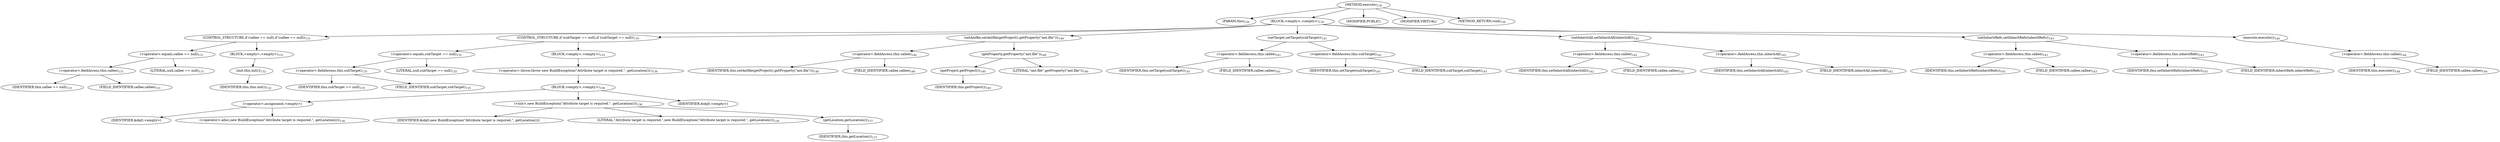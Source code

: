 digraph "execute" {  
"99" [label = <(METHOD,execute)<SUB>130</SUB>> ]
"11" [label = <(PARAM,this)<SUB>130</SUB>> ]
"100" [label = <(BLOCK,&lt;empty&gt;,&lt;empty&gt;)<SUB>130</SUB>> ]
"101" [label = <(CONTROL_STRUCTURE,if (callee == null),if (callee == null))<SUB>131</SUB>> ]
"102" [label = <(&lt;operator&gt;.equals,callee == null)<SUB>131</SUB>> ]
"103" [label = <(&lt;operator&gt;.fieldAccess,this.callee)<SUB>131</SUB>> ]
"104" [label = <(IDENTIFIER,this,callee == null)<SUB>131</SUB>> ]
"105" [label = <(FIELD_IDENTIFIER,callee,callee)<SUB>131</SUB>> ]
"106" [label = <(LITERAL,null,callee == null)<SUB>131</SUB>> ]
"107" [label = <(BLOCK,&lt;empty&gt;,&lt;empty&gt;)<SUB>131</SUB>> ]
"108" [label = <(init,this.init())<SUB>132</SUB>> ]
"10" [label = <(IDENTIFIER,this,this.init())<SUB>132</SUB>> ]
"109" [label = <(CONTROL_STRUCTURE,if (subTarget == null),if (subTarget == null))<SUB>135</SUB>> ]
"110" [label = <(&lt;operator&gt;.equals,subTarget == null)<SUB>135</SUB>> ]
"111" [label = <(&lt;operator&gt;.fieldAccess,this.subTarget)<SUB>135</SUB>> ]
"112" [label = <(IDENTIFIER,this,subTarget == null)<SUB>135</SUB>> ]
"113" [label = <(FIELD_IDENTIFIER,subTarget,subTarget)<SUB>135</SUB>> ]
"114" [label = <(LITERAL,null,subTarget == null)<SUB>135</SUB>> ]
"115" [label = <(BLOCK,&lt;empty&gt;,&lt;empty&gt;)<SUB>135</SUB>> ]
"116" [label = <(&lt;operator&gt;.throw,throw new BuildException(&quot;Attribute target is required.&quot;, getLocation());)<SUB>136</SUB>> ]
"117" [label = <(BLOCK,&lt;empty&gt;,&lt;empty&gt;)<SUB>136</SUB>> ]
"118" [label = <(&lt;operator&gt;.assignment,&lt;empty&gt;)> ]
"119" [label = <(IDENTIFIER,$obj0,&lt;empty&gt;)> ]
"120" [label = <(&lt;operator&gt;.alloc,new BuildException(&quot;Attribute target is required.&quot;, getLocation()))<SUB>136</SUB>> ]
"121" [label = <(&lt;init&gt;,new BuildException(&quot;Attribute target is required.&quot;, getLocation()))<SUB>136</SUB>> ]
"122" [label = <(IDENTIFIER,$obj0,new BuildException(&quot;Attribute target is required.&quot;, getLocation()))> ]
"123" [label = <(LITERAL,&quot;Attribute target is required.&quot;,new BuildException(&quot;Attribute target is required.&quot;, getLocation()))<SUB>136</SUB>> ]
"124" [label = <(getLocation,getLocation())<SUB>137</SUB>> ]
"12" [label = <(IDENTIFIER,this,getLocation())<SUB>137</SUB>> ]
"125" [label = <(IDENTIFIER,$obj0,&lt;empty&gt;)> ]
"126" [label = <(setAntfile,setAntfile(getProject().getProperty(&quot;ant.file&quot;)))<SUB>140</SUB>> ]
"127" [label = <(&lt;operator&gt;.fieldAccess,this.callee)<SUB>140</SUB>> ]
"128" [label = <(IDENTIFIER,this,setAntfile(getProject().getProperty(&quot;ant.file&quot;)))<SUB>140</SUB>> ]
"129" [label = <(FIELD_IDENTIFIER,callee,callee)<SUB>140</SUB>> ]
"130" [label = <(getProperty,getProperty(&quot;ant.file&quot;))<SUB>140</SUB>> ]
"131" [label = <(getProject,getProject())<SUB>140</SUB>> ]
"13" [label = <(IDENTIFIER,this,getProject())<SUB>140</SUB>> ]
"132" [label = <(LITERAL,&quot;ant.file&quot;,getProperty(&quot;ant.file&quot;))<SUB>140</SUB>> ]
"133" [label = <(setTarget,setTarget(subTarget))<SUB>141</SUB>> ]
"134" [label = <(&lt;operator&gt;.fieldAccess,this.callee)<SUB>141</SUB>> ]
"135" [label = <(IDENTIFIER,this,setTarget(subTarget))<SUB>141</SUB>> ]
"136" [label = <(FIELD_IDENTIFIER,callee,callee)<SUB>141</SUB>> ]
"137" [label = <(&lt;operator&gt;.fieldAccess,this.subTarget)<SUB>141</SUB>> ]
"138" [label = <(IDENTIFIER,this,setTarget(subTarget))<SUB>141</SUB>> ]
"139" [label = <(FIELD_IDENTIFIER,subTarget,subTarget)<SUB>141</SUB>> ]
"140" [label = <(setInheritAll,setInheritAll(inheritAll))<SUB>142</SUB>> ]
"141" [label = <(&lt;operator&gt;.fieldAccess,this.callee)<SUB>142</SUB>> ]
"142" [label = <(IDENTIFIER,this,setInheritAll(inheritAll))<SUB>142</SUB>> ]
"143" [label = <(FIELD_IDENTIFIER,callee,callee)<SUB>142</SUB>> ]
"144" [label = <(&lt;operator&gt;.fieldAccess,this.inheritAll)<SUB>142</SUB>> ]
"145" [label = <(IDENTIFIER,this,setInheritAll(inheritAll))<SUB>142</SUB>> ]
"146" [label = <(FIELD_IDENTIFIER,inheritAll,inheritAll)<SUB>142</SUB>> ]
"147" [label = <(setInheritRefs,setInheritRefs(inheritRefs))<SUB>143</SUB>> ]
"148" [label = <(&lt;operator&gt;.fieldAccess,this.callee)<SUB>143</SUB>> ]
"149" [label = <(IDENTIFIER,this,setInheritRefs(inheritRefs))<SUB>143</SUB>> ]
"150" [label = <(FIELD_IDENTIFIER,callee,callee)<SUB>143</SUB>> ]
"151" [label = <(&lt;operator&gt;.fieldAccess,this.inheritRefs)<SUB>143</SUB>> ]
"152" [label = <(IDENTIFIER,this,setInheritRefs(inheritRefs))<SUB>143</SUB>> ]
"153" [label = <(FIELD_IDENTIFIER,inheritRefs,inheritRefs)<SUB>143</SUB>> ]
"154" [label = <(execute,execute())<SUB>144</SUB>> ]
"155" [label = <(&lt;operator&gt;.fieldAccess,this.callee)<SUB>144</SUB>> ]
"156" [label = <(IDENTIFIER,this,execute())<SUB>144</SUB>> ]
"157" [label = <(FIELD_IDENTIFIER,callee,callee)<SUB>144</SUB>> ]
"158" [label = <(MODIFIER,PUBLIC)> ]
"159" [label = <(MODIFIER,VIRTUAL)> ]
"160" [label = <(METHOD_RETURN,void)<SUB>130</SUB>> ]
  "99" -> "11" 
  "99" -> "100" 
  "99" -> "158" 
  "99" -> "159" 
  "99" -> "160" 
  "100" -> "101" 
  "100" -> "109" 
  "100" -> "126" 
  "100" -> "133" 
  "100" -> "140" 
  "100" -> "147" 
  "100" -> "154" 
  "101" -> "102" 
  "101" -> "107" 
  "102" -> "103" 
  "102" -> "106" 
  "103" -> "104" 
  "103" -> "105" 
  "107" -> "108" 
  "108" -> "10" 
  "109" -> "110" 
  "109" -> "115" 
  "110" -> "111" 
  "110" -> "114" 
  "111" -> "112" 
  "111" -> "113" 
  "115" -> "116" 
  "116" -> "117" 
  "117" -> "118" 
  "117" -> "121" 
  "117" -> "125" 
  "118" -> "119" 
  "118" -> "120" 
  "121" -> "122" 
  "121" -> "123" 
  "121" -> "124" 
  "124" -> "12" 
  "126" -> "127" 
  "126" -> "130" 
  "127" -> "128" 
  "127" -> "129" 
  "130" -> "131" 
  "130" -> "132" 
  "131" -> "13" 
  "133" -> "134" 
  "133" -> "137" 
  "134" -> "135" 
  "134" -> "136" 
  "137" -> "138" 
  "137" -> "139" 
  "140" -> "141" 
  "140" -> "144" 
  "141" -> "142" 
  "141" -> "143" 
  "144" -> "145" 
  "144" -> "146" 
  "147" -> "148" 
  "147" -> "151" 
  "148" -> "149" 
  "148" -> "150" 
  "151" -> "152" 
  "151" -> "153" 
  "154" -> "155" 
  "155" -> "156" 
  "155" -> "157" 
}
